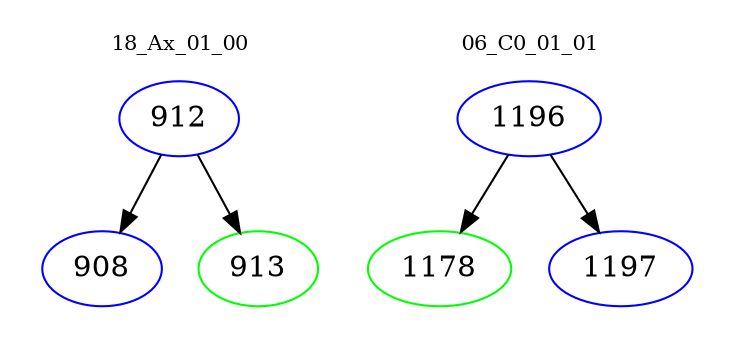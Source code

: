 digraph{
subgraph cluster_0 {
color = white
label = "18_Ax_01_00";
fontsize=10;
T0_912 [label="912", color="blue"]
T0_912 -> T0_908 [color="black"]
T0_908 [label="908", color="blue"]
T0_912 -> T0_913 [color="black"]
T0_913 [label="913", color="green"]
}
subgraph cluster_1 {
color = white
label = "06_C0_01_01";
fontsize=10;
T1_1196 [label="1196", color="blue"]
T1_1196 -> T1_1178 [color="black"]
T1_1178 [label="1178", color="green"]
T1_1196 -> T1_1197 [color="black"]
T1_1197 [label="1197", color="blue"]
}
}
